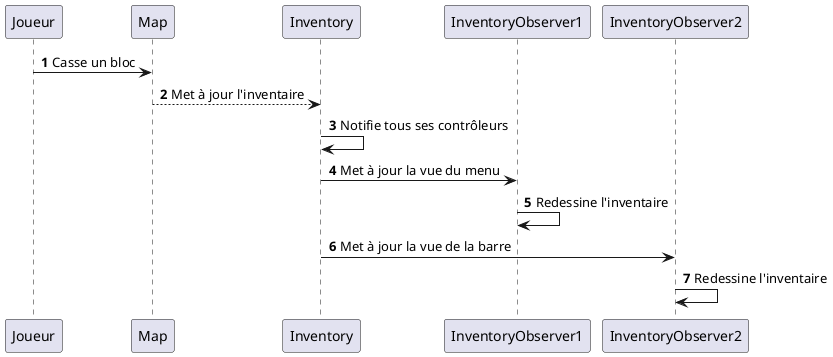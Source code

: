 @startuml
'https://plantuml.com/sequence-diagram

autonumber

Joueur -> Map: Casse un bloc
Map --> Inventory: Met à jour l'inventaire

Inventory -> Inventory: Notifie tous ses contrôleurs
Inventory -> InventoryObserver1: Met à jour la vue du menu
InventoryObserver1 -> InventoryObserver1: Redessine l'inventaire
Inventory -> InventoryObserver2: Met à jour la vue de la barre
InventoryObserver2 -> InventoryObserver2: Redessine l'inventaire



@enduml
